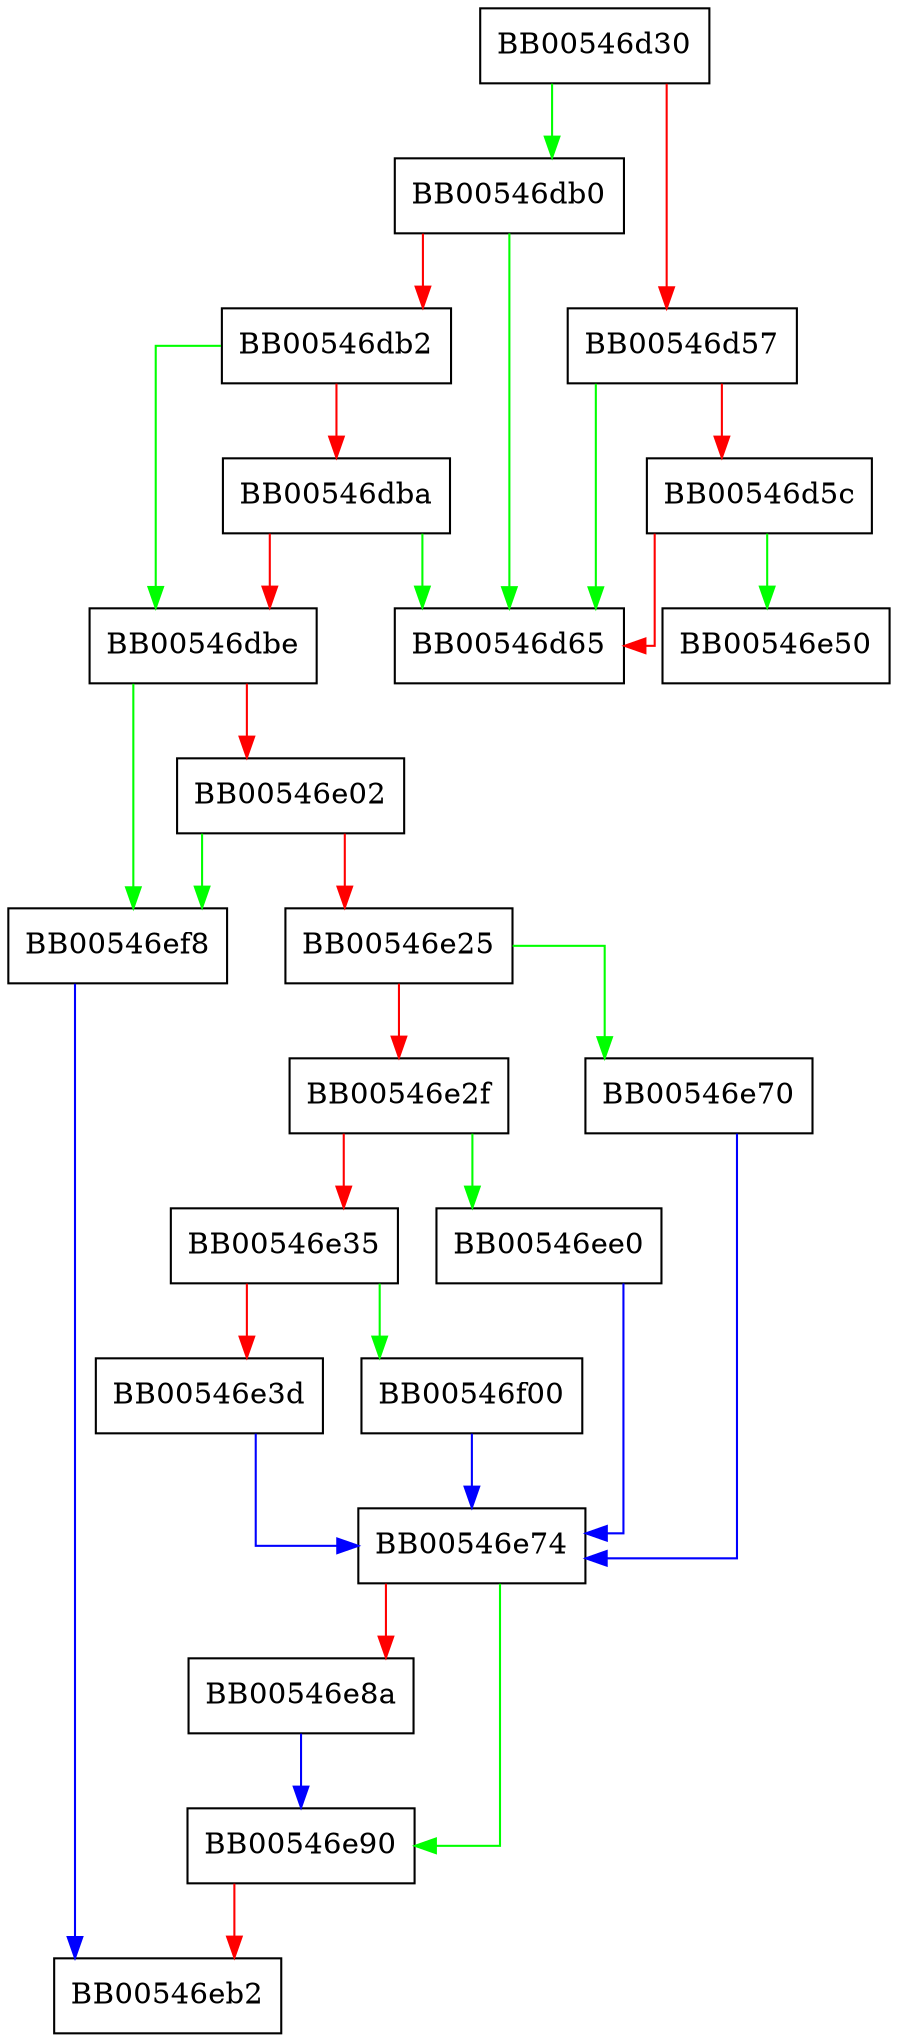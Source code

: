 digraph BN_rand_ex {
  node [shape="box"];
  graph [splines=ortho];
  BB00546d30 -> BB00546db0 [color="green"];
  BB00546d30 -> BB00546d57 [color="red"];
  BB00546d57 -> BB00546d65 [color="green"];
  BB00546d57 -> BB00546d5c [color="red"];
  BB00546d5c -> BB00546e50 [color="green"];
  BB00546d5c -> BB00546d65 [color="red"];
  BB00546db0 -> BB00546d65 [color="green"];
  BB00546db0 -> BB00546db2 [color="red"];
  BB00546db2 -> BB00546dbe [color="green"];
  BB00546db2 -> BB00546dba [color="red"];
  BB00546dba -> BB00546d65 [color="green"];
  BB00546dba -> BB00546dbe [color="red"];
  BB00546dbe -> BB00546ef8 [color="green"];
  BB00546dbe -> BB00546e02 [color="red"];
  BB00546e02 -> BB00546ef8 [color="green"];
  BB00546e02 -> BB00546e25 [color="red"];
  BB00546e25 -> BB00546e70 [color="green"];
  BB00546e25 -> BB00546e2f [color="red"];
  BB00546e2f -> BB00546ee0 [color="green"];
  BB00546e2f -> BB00546e35 [color="red"];
  BB00546e35 -> BB00546f00 [color="green"];
  BB00546e35 -> BB00546e3d [color="red"];
  BB00546e3d -> BB00546e74 [color="blue"];
  BB00546e70 -> BB00546e74 [color="blue"];
  BB00546e74 -> BB00546e90 [color="green"];
  BB00546e74 -> BB00546e8a [color="red"];
  BB00546e8a -> BB00546e90 [color="blue"];
  BB00546e90 -> BB00546eb2 [color="red"];
  BB00546ee0 -> BB00546e74 [color="blue"];
  BB00546ef8 -> BB00546eb2 [color="blue"];
  BB00546f00 -> BB00546e74 [color="blue"];
}